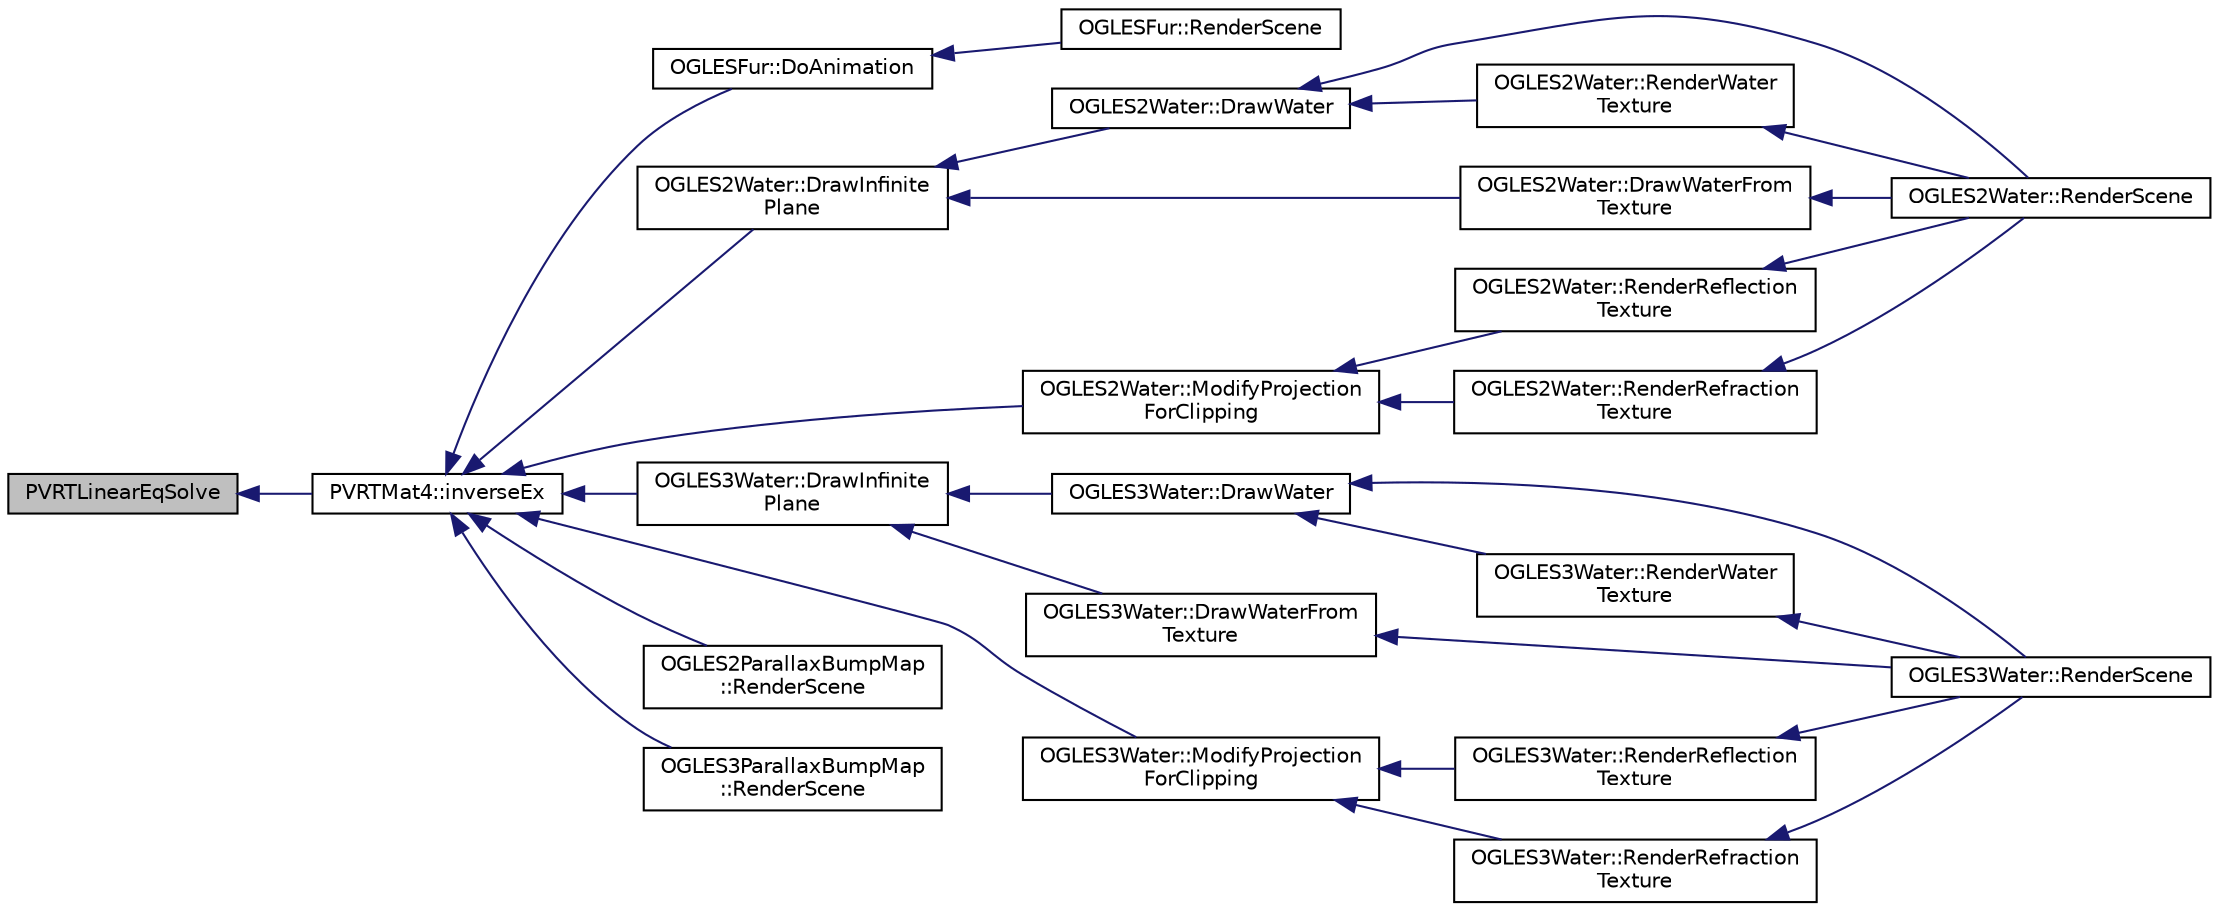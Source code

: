 digraph "PVRTLinearEqSolve"
{
  edge [fontname="Helvetica",fontsize="10",labelfontname="Helvetica",labelfontsize="10"];
  node [fontname="Helvetica",fontsize="10",shape=record];
  rankdir="LR";
  Node1 [label="PVRTLinearEqSolve",height=0.2,width=0.4,color="black", fillcolor="grey75", style="filled", fontcolor="black"];
  Node1 -> Node2 [dir="back",color="midnightblue",fontsize="10",style="solid"];
  Node2 [label="PVRTMat4::inverseEx",height=0.2,width=0.4,color="black", fillcolor="white", style="filled",URL="$struct_p_v_r_t_mat4.html#a05c97718d88268d15151bd092dbc1cc1",tooltip="Calculates multiplicative inverse of this matrix Uses a linear equation solver and the knowledge that..."];
  Node2 -> Node3 [dir="back",color="midnightblue",fontsize="10",style="solid"];
  Node3 [label="OGLESFur::DoAnimation",height=0.2,width=0.4,color="black", fillcolor="white", style="filled",URL="$class_o_g_l_e_s_fur.html#a0e7519d4b71712cf4f8a31b3f98f1a65"];
  Node3 -> Node4 [dir="back",color="midnightblue",fontsize="10",style="solid"];
  Node4 [label="OGLESFur::RenderScene",height=0.2,width=0.4,color="black", fillcolor="white", style="filled",URL="$class_o_g_l_e_s_fur.html#a48afd2a178887b797e9fc6a5948286d9"];
  Node2 -> Node5 [dir="back",color="midnightblue",fontsize="10",style="solid"];
  Node5 [label="OGLES2Water::DrawInfinite\lPlane",height=0.2,width=0.4,color="black", fillcolor="white", style="filled",URL="$class_o_g_l_e_s2_water.html#a496ac5c4ffd659723f0ce4dcc3d716b7"];
  Node5 -> Node6 [dir="back",color="midnightblue",fontsize="10",style="solid"];
  Node6 [label="OGLES2Water::DrawWater",height=0.2,width=0.4,color="black", fillcolor="white", style="filled",URL="$class_o_g_l_e_s2_water.html#a8aac4c6a04e6571be5af767c00f403e2"];
  Node6 -> Node7 [dir="back",color="midnightblue",fontsize="10",style="solid"];
  Node7 [label="OGLES2Water::RenderScene",height=0.2,width=0.4,color="black", fillcolor="white", style="filled",URL="$class_o_g_l_e_s2_water.html#a43aedbce04a12af28c9dce20c4acfe40"];
  Node6 -> Node8 [dir="back",color="midnightblue",fontsize="10",style="solid"];
  Node8 [label="OGLES2Water::RenderWater\lTexture",height=0.2,width=0.4,color="black", fillcolor="white", style="filled",URL="$class_o_g_l_e_s2_water.html#aac2a076786e867e30278e5854afeaa23"];
  Node8 -> Node7 [dir="back",color="midnightblue",fontsize="10",style="solid"];
  Node5 -> Node9 [dir="back",color="midnightblue",fontsize="10",style="solid"];
  Node9 [label="OGLES2Water::DrawWaterFrom\lTexture",height=0.2,width=0.4,color="black", fillcolor="white", style="filled",URL="$class_o_g_l_e_s2_water.html#a1a297ed4878e31ab9af9c076a3898660"];
  Node9 -> Node7 [dir="back",color="midnightblue",fontsize="10",style="solid"];
  Node2 -> Node10 [dir="back",color="midnightblue",fontsize="10",style="solid"];
  Node10 [label="OGLES2Water::ModifyProjection\lForClipping",height=0.2,width=0.4,color="black", fillcolor="white", style="filled",URL="$class_o_g_l_e_s2_water.html#a0ebfc4aca62643cac111cd813fc66b82"];
  Node10 -> Node11 [dir="back",color="midnightblue",fontsize="10",style="solid"];
  Node11 [label="OGLES2Water::RenderReflection\lTexture",height=0.2,width=0.4,color="black", fillcolor="white", style="filled",URL="$class_o_g_l_e_s2_water.html#ac2987db0778ff9b541c419398da933c0"];
  Node11 -> Node7 [dir="back",color="midnightblue",fontsize="10",style="solid"];
  Node10 -> Node12 [dir="back",color="midnightblue",fontsize="10",style="solid"];
  Node12 [label="OGLES2Water::RenderRefraction\lTexture",height=0.2,width=0.4,color="black", fillcolor="white", style="filled",URL="$class_o_g_l_e_s2_water.html#abb62ed9339c576db98486bf882f65f56"];
  Node12 -> Node7 [dir="back",color="midnightblue",fontsize="10",style="solid"];
  Node2 -> Node13 [dir="back",color="midnightblue",fontsize="10",style="solid"];
  Node13 [label="OGLES3Water::DrawInfinite\lPlane",height=0.2,width=0.4,color="black", fillcolor="white", style="filled",URL="$class_o_g_l_e_s3_water.html#a8adccbbd77d86015388d4f631b608056"];
  Node13 -> Node14 [dir="back",color="midnightblue",fontsize="10",style="solid"];
  Node14 [label="OGLES3Water::DrawWater",height=0.2,width=0.4,color="black", fillcolor="white", style="filled",URL="$class_o_g_l_e_s3_water.html#a02ee6786ce99e7d574579142119335bf"];
  Node14 -> Node15 [dir="back",color="midnightblue",fontsize="10",style="solid"];
  Node15 [label="OGLES3Water::RenderScene",height=0.2,width=0.4,color="black", fillcolor="white", style="filled",URL="$class_o_g_l_e_s3_water.html#aeab9e7a6214b0b72691879ad5d5584ad"];
  Node14 -> Node16 [dir="back",color="midnightblue",fontsize="10",style="solid"];
  Node16 [label="OGLES3Water::RenderWater\lTexture",height=0.2,width=0.4,color="black", fillcolor="white", style="filled",URL="$class_o_g_l_e_s3_water.html#a4c980acbf527a3d7b67a69147098fcf0"];
  Node16 -> Node15 [dir="back",color="midnightblue",fontsize="10",style="solid"];
  Node13 -> Node17 [dir="back",color="midnightblue",fontsize="10",style="solid"];
  Node17 [label="OGLES3Water::DrawWaterFrom\lTexture",height=0.2,width=0.4,color="black", fillcolor="white", style="filled",URL="$class_o_g_l_e_s3_water.html#ad3d5c999cb26d7462682b138dc097b5a"];
  Node17 -> Node15 [dir="back",color="midnightblue",fontsize="10",style="solid"];
  Node2 -> Node18 [dir="back",color="midnightblue",fontsize="10",style="solid"];
  Node18 [label="OGLES3Water::ModifyProjection\lForClipping",height=0.2,width=0.4,color="black", fillcolor="white", style="filled",URL="$class_o_g_l_e_s3_water.html#ae4be2a5c57721b7174fe8c96b02b716b"];
  Node18 -> Node19 [dir="back",color="midnightblue",fontsize="10",style="solid"];
  Node19 [label="OGLES3Water::RenderReflection\lTexture",height=0.2,width=0.4,color="black", fillcolor="white", style="filled",URL="$class_o_g_l_e_s3_water.html#ac7bbade3e3a4e1a4faf5881e587a4a03"];
  Node19 -> Node15 [dir="back",color="midnightblue",fontsize="10",style="solid"];
  Node18 -> Node20 [dir="back",color="midnightblue",fontsize="10",style="solid"];
  Node20 [label="OGLES3Water::RenderRefraction\lTexture",height=0.2,width=0.4,color="black", fillcolor="white", style="filled",URL="$class_o_g_l_e_s3_water.html#a82d3d0aaaa0ab9cb96ccbecbb9c3d5d7"];
  Node20 -> Node15 [dir="back",color="midnightblue",fontsize="10",style="solid"];
  Node2 -> Node21 [dir="back",color="midnightblue",fontsize="10",style="solid"];
  Node21 [label="OGLES2ParallaxBumpMap\l::RenderScene",height=0.2,width=0.4,color="black", fillcolor="white", style="filled",URL="$class_o_g_l_e_s2_parallax_bump_map.html#a9c769a11b2b62a28492d39bed4bcbcd3"];
  Node2 -> Node22 [dir="back",color="midnightblue",fontsize="10",style="solid"];
  Node22 [label="OGLES3ParallaxBumpMap\l::RenderScene",height=0.2,width=0.4,color="black", fillcolor="white", style="filled",URL="$class_o_g_l_e_s3_parallax_bump_map.html#a3cc2c32377d0b3aea3f672ee6c30177c"];
}

